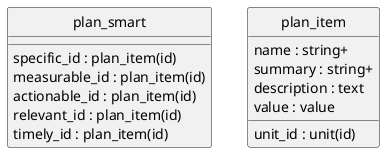 @startuml uml
skinparam monochrome true
skinparam linetype ortho
hide circle

entity plan_smart {
  specific_id : plan_item(id)
  measurable_id : plan_item(id)
  actionable_id : plan_item(id)
  relevant_id : plan_item(id)
  timely_id : plan_item(id)
}

entity plan_item {
  name : string+
  summary : string+
  description : text
  unit_id : unit(id)
  value : value
}

@enduml
